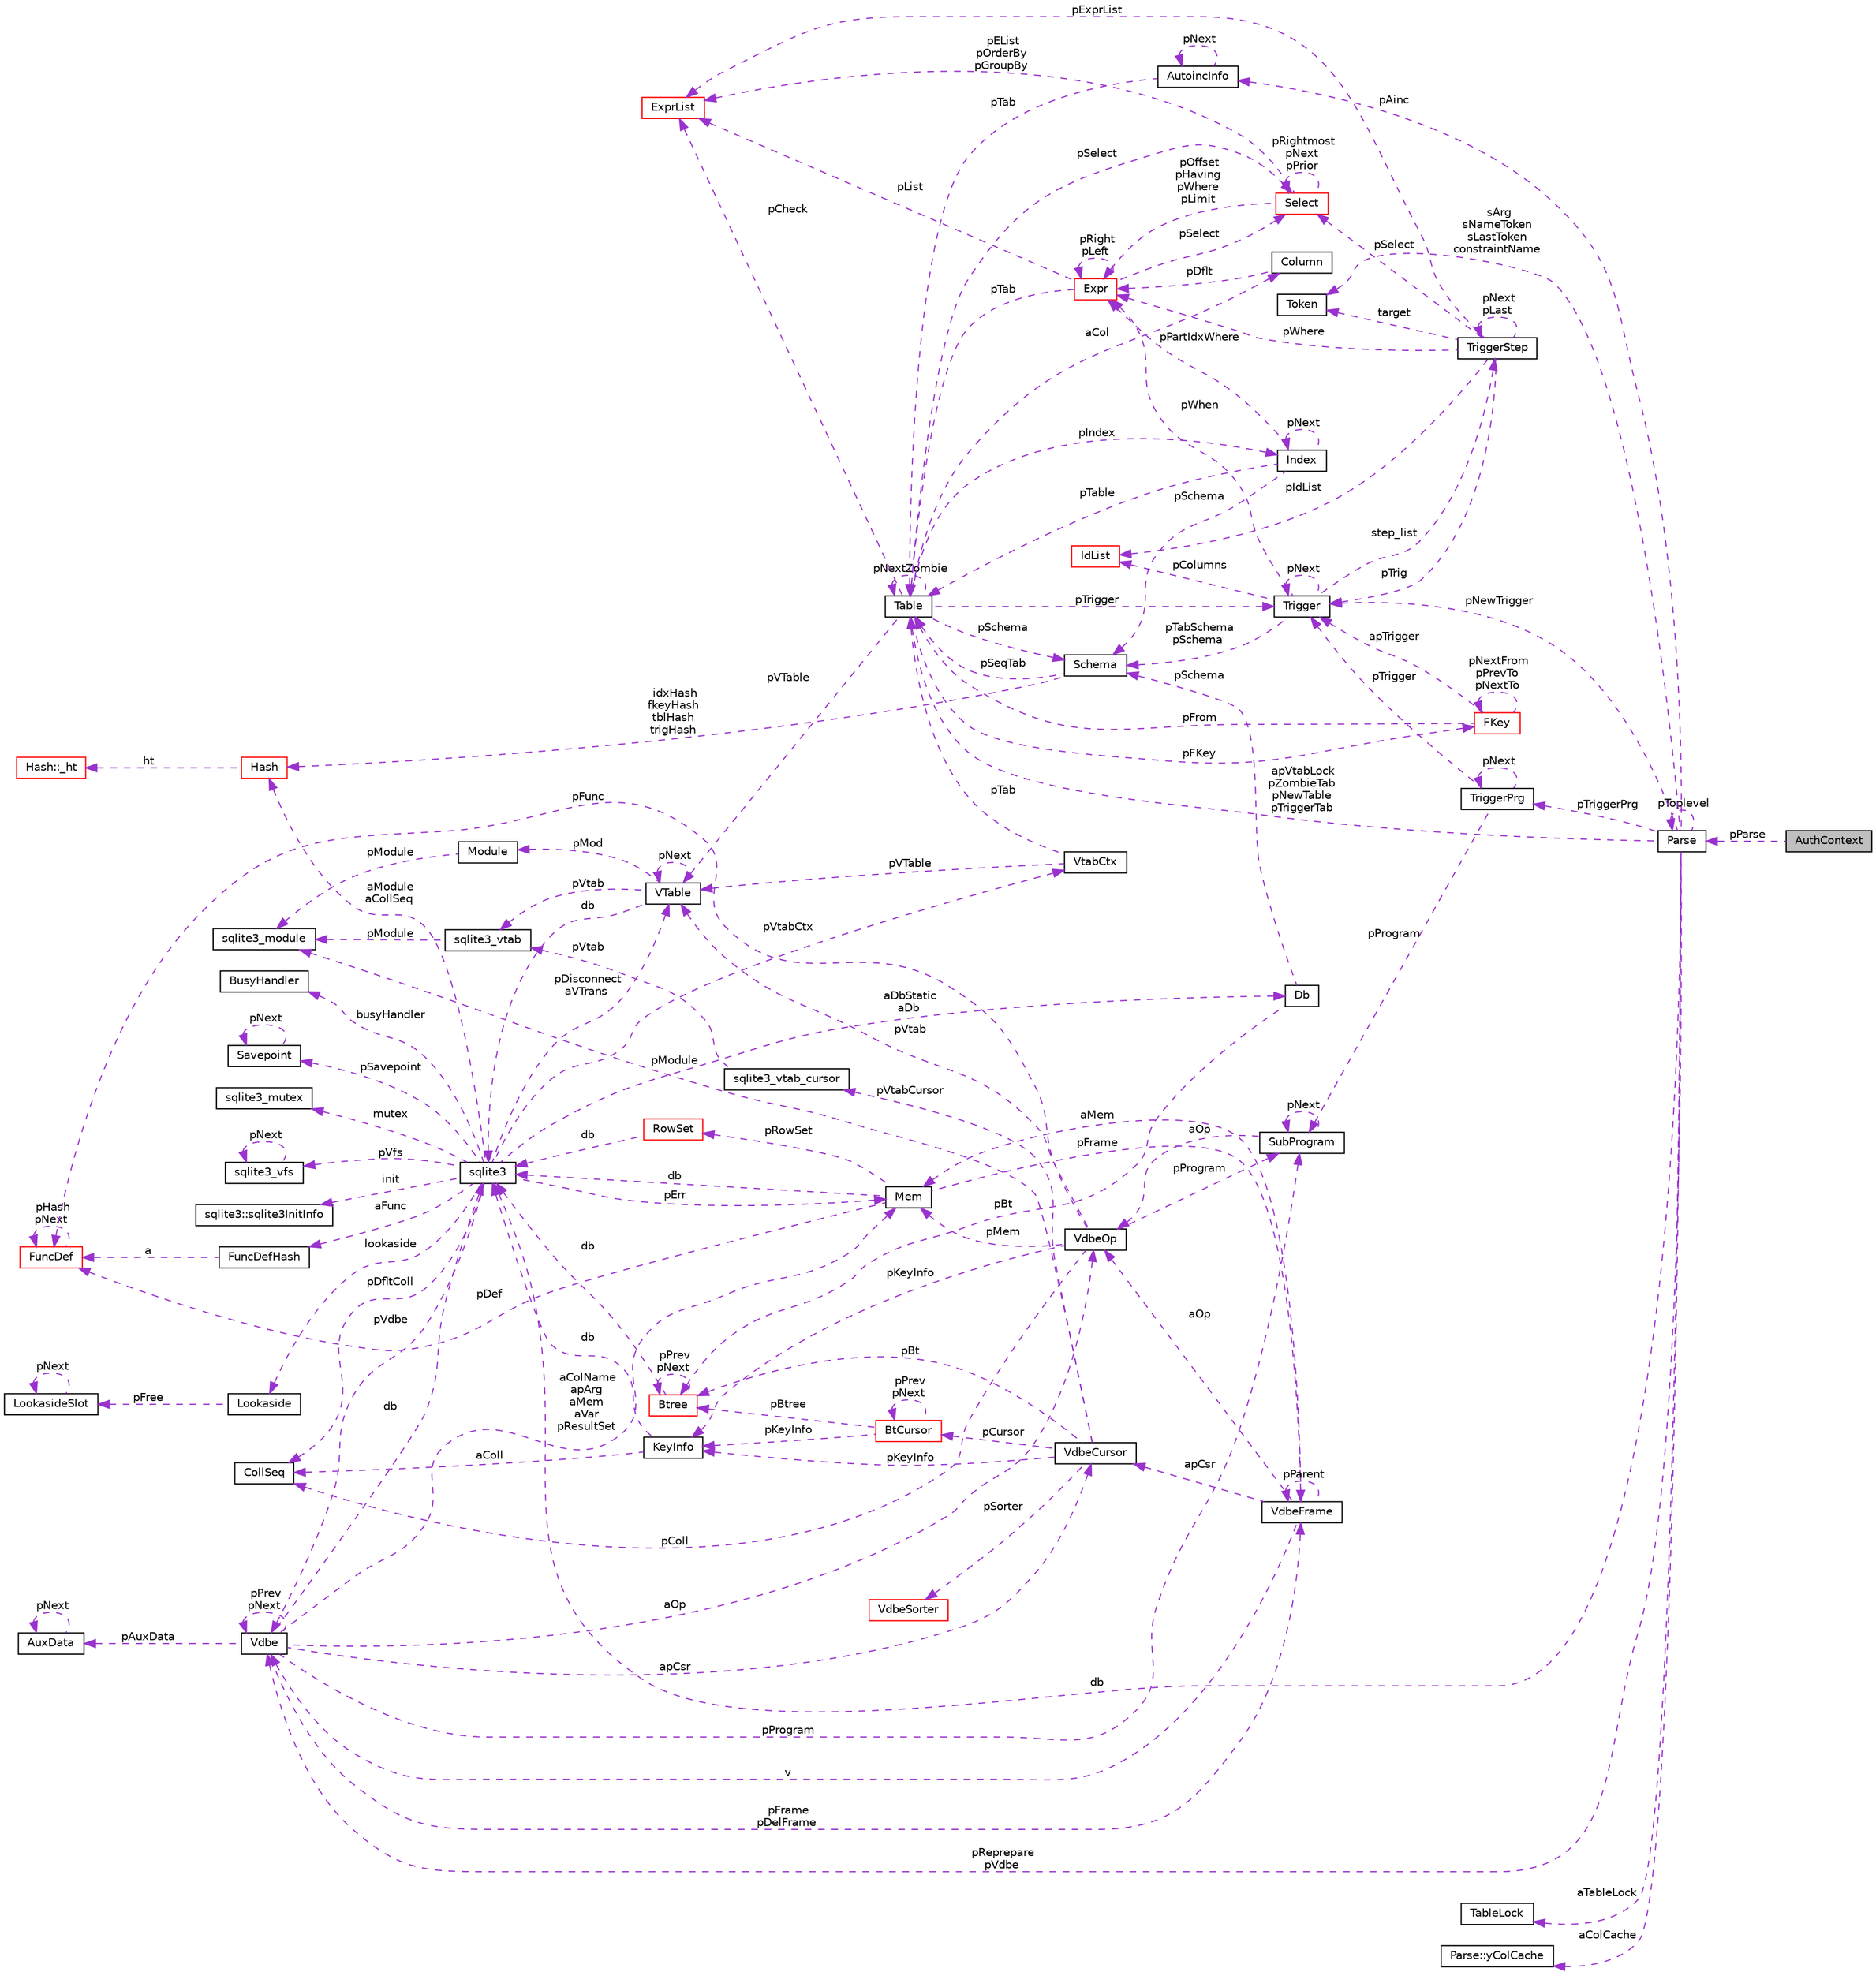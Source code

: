 digraph G
{
 // INTERACTIVE_SVG=YES
  edge [fontname="Helvetica",fontsize="10",labelfontname="Helvetica",labelfontsize="10"];
  node [fontname="Helvetica",fontsize="10",shape=record];
  rankdir="LR";
  Node1 [label="AuthContext",height=0.2,width=0.4,color="black", fillcolor="grey75", style="filled" fontcolor="black"];
  Node2 -> Node1 [dir="back",color="darkorchid3",fontsize="10",style="dashed",label=" pParse" ,fontname="Helvetica"];
  Node2 [label="Parse",height=0.2,width=0.4,color="black", fillcolor="white", style="filled",URL="$d6/dea/struct_parse.html"];
  Node3 -> Node2 [dir="back",color="darkorchid3",fontsize="10",style="dashed",label=" pReprepare\npVdbe" ,fontname="Helvetica"];
  Node3 [label="Vdbe",height=0.2,width=0.4,color="black", fillcolor="white", style="filled",URL="$db/df8/struct_vdbe.html"];
  Node3 -> Node3 [dir="back",color="darkorchid3",fontsize="10",style="dashed",label=" pPrev\npNext" ,fontname="Helvetica"];
  Node4 -> Node3 [dir="back",color="darkorchid3",fontsize="10",style="dashed",label=" aColName\napArg\naMem\naVar\npResultSet" ,fontname="Helvetica"];
  Node4 [label="Mem",height=0.2,width=0.4,color="black", fillcolor="white", style="filled",URL="$df/d48/struct_mem.html"];
  Node5 -> Node4 [dir="back",color="darkorchid3",fontsize="10",style="dashed",label=" db" ,fontname="Helvetica"];
  Node5 [label="sqlite3",height=0.2,width=0.4,color="black", fillcolor="white", style="filled",URL="$d9/dcd/structsqlite3.html"];
  Node4 -> Node5 [dir="back",color="darkorchid3",fontsize="10",style="dashed",label=" pErr" ,fontname="Helvetica"];
  Node3 -> Node5 [dir="back",color="darkorchid3",fontsize="10",style="dashed",label=" pVdbe" ,fontname="Helvetica"];
  Node6 -> Node5 [dir="back",color="darkorchid3",fontsize="10",style="dashed",label=" pSavepoint" ,fontname="Helvetica"];
  Node6 [label="Savepoint",height=0.2,width=0.4,color="black", fillcolor="white", style="filled",URL="$db/dde/struct_savepoint.html"];
  Node6 -> Node6 [dir="back",color="darkorchid3",fontsize="10",style="dashed",label=" pNext" ,fontname="Helvetica"];
  Node7 -> Node5 [dir="back",color="darkorchid3",fontsize="10",style="dashed",label=" aFunc" ,fontname="Helvetica"];
  Node7 [label="FuncDefHash",height=0.2,width=0.4,color="black", fillcolor="white", style="filled",URL="$db/dfc/struct_func_def_hash.html"];
  Node8 -> Node7 [dir="back",color="darkorchid3",fontsize="10",style="dashed",label=" a" ,fontname="Helvetica"];
  Node8 [label="FuncDef",height=0.2,width=0.4,color="red", fillcolor="white", style="filled",URL="$df/d38/struct_func_def.html"];
  Node8 -> Node8 [dir="back",color="darkorchid3",fontsize="10",style="dashed",label=" pHash\npNext" ,fontname="Helvetica"];
  Node9 -> Node5 [dir="back",color="darkorchid3",fontsize="10",style="dashed",label=" lookaside" ,fontname="Helvetica"];
  Node9 [label="Lookaside",height=0.2,width=0.4,color="black", fillcolor="white", style="filled",URL="$d4/d8a/struct_lookaside.html"];
  Node10 -> Node9 [dir="back",color="darkorchid3",fontsize="10",style="dashed",label=" pFree" ,fontname="Helvetica"];
  Node10 [label="LookasideSlot",height=0.2,width=0.4,color="black", fillcolor="white", style="filled",URL="$dd/d17/struct_lookaside_slot.html"];
  Node10 -> Node10 [dir="back",color="darkorchid3",fontsize="10",style="dashed",label=" pNext" ,fontname="Helvetica"];
  Node11 -> Node5 [dir="back",color="darkorchid3",fontsize="10",style="dashed",label=" mutex" ,fontname="Helvetica"];
  Node11 [label="sqlite3_mutex",height=0.2,width=0.4,color="black", fillcolor="white", style="filled",URL="$d5/d3c/structsqlite3__mutex.html"];
  Node12 -> Node5 [dir="back",color="darkorchid3",fontsize="10",style="dashed",label=" pVfs" ,fontname="Helvetica"];
  Node12 [label="sqlite3_vfs",height=0.2,width=0.4,color="black", fillcolor="white", style="filled",URL="$d3/d36/structsqlite3__vfs.html"];
  Node12 -> Node12 [dir="back",color="darkorchid3",fontsize="10",style="dashed",label=" pNext" ,fontname="Helvetica"];
  Node13 -> Node5 [dir="back",color="darkorchid3",fontsize="10",style="dashed",label=" init" ,fontname="Helvetica"];
  Node13 [label="sqlite3::sqlite3InitInfo",height=0.2,width=0.4,color="black", fillcolor="white", style="filled",URL="$d7/d84/structsqlite3_1_1sqlite3_init_info.html"];
  Node14 -> Node5 [dir="back",color="darkorchid3",fontsize="10",style="dashed",label=" busyHandler" ,fontname="Helvetica"];
  Node14 [label="BusyHandler",height=0.2,width=0.4,color="black", fillcolor="white", style="filled",URL="$d4/d89/struct_busy_handler.html"];
  Node15 -> Node5 [dir="back",color="darkorchid3",fontsize="10",style="dashed",label=" pVtabCtx" ,fontname="Helvetica"];
  Node15 [label="VtabCtx",height=0.2,width=0.4,color="black", fillcolor="white", style="filled",URL="$de/dae/struct_vtab_ctx.html"];
  Node16 -> Node15 [dir="back",color="darkorchid3",fontsize="10",style="dashed",label=" pVTable" ,fontname="Helvetica"];
  Node16 [label="VTable",height=0.2,width=0.4,color="black", fillcolor="white", style="filled",URL="$db/d7e/struct_v_table.html"];
  Node5 -> Node16 [dir="back",color="darkorchid3",fontsize="10",style="dashed",label=" db" ,fontname="Helvetica"];
  Node16 -> Node16 [dir="back",color="darkorchid3",fontsize="10",style="dashed",label=" pNext" ,fontname="Helvetica"];
  Node17 -> Node16 [dir="back",color="darkorchid3",fontsize="10",style="dashed",label=" pMod" ,fontname="Helvetica"];
  Node17 [label="Module",height=0.2,width=0.4,color="black", fillcolor="white", style="filled",URL="$d0/d3b/struct_module.html"];
  Node18 -> Node17 [dir="back",color="darkorchid3",fontsize="10",style="dashed",label=" pModule" ,fontname="Helvetica"];
  Node18 [label="sqlite3_module",height=0.2,width=0.4,color="black", fillcolor="white", style="filled",URL="$dd/de4/structsqlite3__module.html"];
  Node19 -> Node16 [dir="back",color="darkorchid3",fontsize="10",style="dashed",label=" pVtab" ,fontname="Helvetica"];
  Node19 [label="sqlite3_vtab",height=0.2,width=0.4,color="black", fillcolor="white", style="filled",URL="$d3/d12/structsqlite3__vtab.html"];
  Node18 -> Node19 [dir="back",color="darkorchid3",fontsize="10",style="dashed",label=" pModule" ,fontname="Helvetica"];
  Node20 -> Node15 [dir="back",color="darkorchid3",fontsize="10",style="dashed",label=" pTab" ,fontname="Helvetica"];
  Node20 [label="Table",height=0.2,width=0.4,color="black", fillcolor="white", style="filled",URL="$d5/d0d/struct_table.html"];
  Node21 -> Node20 [dir="back",color="darkorchid3",fontsize="10",style="dashed",label=" pSchema" ,fontname="Helvetica"];
  Node21 [label="Schema",height=0.2,width=0.4,color="black", fillcolor="white", style="filled",URL="$df/d15/struct_schema.html"];
  Node20 -> Node21 [dir="back",color="darkorchid3",fontsize="10",style="dashed",label=" pSeqTab" ,fontname="Helvetica"];
  Node22 -> Node21 [dir="back",color="darkorchid3",fontsize="10",style="dashed",label=" idxHash\nfkeyHash\ntblHash\ntrigHash" ,fontname="Helvetica"];
  Node22 [label="Hash",height=0.2,width=0.4,color="red", fillcolor="white", style="filled",URL="$d2/d7a/struct_hash.html"];
  Node23 -> Node22 [dir="back",color="darkorchid3",fontsize="10",style="dashed",label=" ht" ,fontname="Helvetica"];
  Node23 [label="Hash::_ht",height=0.2,width=0.4,color="red", fillcolor="white", style="filled",URL="$dd/d00/struct_hash_1_1__ht.html"];
  Node24 -> Node20 [dir="back",color="darkorchid3",fontsize="10",style="dashed",label=" aCol" ,fontname="Helvetica"];
  Node24 [label="Column",height=0.2,width=0.4,color="black", fillcolor="white", style="filled",URL="$d0/d14/struct_column.html"];
  Node25 -> Node24 [dir="back",color="darkorchid3",fontsize="10",style="dashed",label=" pDflt" ,fontname="Helvetica"];
  Node25 [label="Expr",height=0.2,width=0.4,color="red", fillcolor="white", style="filled",URL="$d1/dbc/struct_expr.html"];
  Node25 -> Node25 [dir="back",color="darkorchid3",fontsize="10",style="dashed",label=" pRight\npLeft" ,fontname="Helvetica"];
  Node20 -> Node25 [dir="back",color="darkorchid3",fontsize="10",style="dashed",label=" pTab" ,fontname="Helvetica"];
  Node26 -> Node25 [dir="back",color="darkorchid3",fontsize="10",style="dashed",label=" pSelect" ,fontname="Helvetica"];
  Node26 [label="Select",height=0.2,width=0.4,color="red", fillcolor="white", style="filled",URL="$d2/d1c/struct_select.html"];
  Node25 -> Node26 [dir="back",color="darkorchid3",fontsize="10",style="dashed",label=" pOffset\npHaving\npWhere\npLimit" ,fontname="Helvetica"];
  Node26 -> Node26 [dir="back",color="darkorchid3",fontsize="10",style="dashed",label=" pRightmost\npNext\npPrior" ,fontname="Helvetica"];
  Node27 -> Node26 [dir="back",color="darkorchid3",fontsize="10",style="dashed",label=" pEList\npOrderBy\npGroupBy" ,fontname="Helvetica"];
  Node27 [label="ExprList",height=0.2,width=0.4,color="red", fillcolor="white", style="filled",URL="$de/d20/struct_expr_list.html"];
  Node27 -> Node25 [dir="back",color="darkorchid3",fontsize="10",style="dashed",label=" pList" ,fontname="Helvetica"];
  Node28 -> Node20 [dir="back",color="darkorchid3",fontsize="10",style="dashed",label=" pFKey" ,fontname="Helvetica"];
  Node28 [label="FKey",height=0.2,width=0.4,color="red", fillcolor="white", style="filled",URL="$d0/dbd/struct_f_key.html"];
  Node28 -> Node28 [dir="back",color="darkorchid3",fontsize="10",style="dashed",label=" pNextFrom\npPrevTo\npNextTo" ,fontname="Helvetica"];
  Node20 -> Node28 [dir="back",color="darkorchid3",fontsize="10",style="dashed",label=" pFrom" ,fontname="Helvetica"];
  Node29 -> Node28 [dir="back",color="darkorchid3",fontsize="10",style="dashed",label=" apTrigger" ,fontname="Helvetica"];
  Node29 [label="Trigger",height=0.2,width=0.4,color="black", fillcolor="white", style="filled",URL="$d1/dd9/struct_trigger.html"];
  Node30 -> Node29 [dir="back",color="darkorchid3",fontsize="10",style="dashed",label=" step_list" ,fontname="Helvetica"];
  Node30 [label="TriggerStep",height=0.2,width=0.4,color="black", fillcolor="white", style="filled",URL="$d6/d6c/struct_trigger_step.html"];
  Node30 -> Node30 [dir="back",color="darkorchid3",fontsize="10",style="dashed",label=" pNext\npLast" ,fontname="Helvetica"];
  Node25 -> Node30 [dir="back",color="darkorchid3",fontsize="10",style="dashed",label=" pWhere" ,fontname="Helvetica"];
  Node31 -> Node30 [dir="back",color="darkorchid3",fontsize="10",style="dashed",label=" target" ,fontname="Helvetica"];
  Node31 [label="Token",height=0.2,width=0.4,color="black", fillcolor="white", style="filled",URL="$d9/d27/struct_token.html"];
  Node32 -> Node30 [dir="back",color="darkorchid3",fontsize="10",style="dashed",label=" pIdList" ,fontname="Helvetica"];
  Node32 [label="IdList",height=0.2,width=0.4,color="red", fillcolor="white", style="filled",URL="$d6/d05/struct_id_list.html"];
  Node26 -> Node30 [dir="back",color="darkorchid3",fontsize="10",style="dashed",label=" pSelect" ,fontname="Helvetica"];
  Node29 -> Node30 [dir="back",color="darkorchid3",fontsize="10",style="dashed",label=" pTrig" ,fontname="Helvetica"];
  Node27 -> Node30 [dir="back",color="darkorchid3",fontsize="10",style="dashed",label=" pExprList" ,fontname="Helvetica"];
  Node21 -> Node29 [dir="back",color="darkorchid3",fontsize="10",style="dashed",label=" pTabSchema\npSchema" ,fontname="Helvetica"];
  Node25 -> Node29 [dir="back",color="darkorchid3",fontsize="10",style="dashed",label=" pWhen" ,fontname="Helvetica"];
  Node32 -> Node29 [dir="back",color="darkorchid3",fontsize="10",style="dashed",label=" pColumns" ,fontname="Helvetica"];
  Node29 -> Node29 [dir="back",color="darkorchid3",fontsize="10",style="dashed",label=" pNext" ,fontname="Helvetica"];
  Node16 -> Node20 [dir="back",color="darkorchid3",fontsize="10",style="dashed",label=" pVTable" ,fontname="Helvetica"];
  Node20 -> Node20 [dir="back",color="darkorchid3",fontsize="10",style="dashed",label=" pNextZombie" ,fontname="Helvetica"];
  Node29 -> Node20 [dir="back",color="darkorchid3",fontsize="10",style="dashed",label=" pTrigger" ,fontname="Helvetica"];
  Node26 -> Node20 [dir="back",color="darkorchid3",fontsize="10",style="dashed",label=" pSelect" ,fontname="Helvetica"];
  Node27 -> Node20 [dir="back",color="darkorchid3",fontsize="10",style="dashed",label=" pCheck" ,fontname="Helvetica"];
  Node33 -> Node20 [dir="back",color="darkorchid3",fontsize="10",style="dashed",label=" pIndex" ,fontname="Helvetica"];
  Node33 [label="Index",height=0.2,width=0.4,color="black", fillcolor="white", style="filled",URL="$dc/d6f/struct_index.html"];
  Node21 -> Node33 [dir="back",color="darkorchid3",fontsize="10",style="dashed",label=" pSchema" ,fontname="Helvetica"];
  Node25 -> Node33 [dir="back",color="darkorchid3",fontsize="10",style="dashed",label=" pPartIdxWhere" ,fontname="Helvetica"];
  Node20 -> Node33 [dir="back",color="darkorchid3",fontsize="10",style="dashed",label=" pTable" ,fontname="Helvetica"];
  Node33 -> Node33 [dir="back",color="darkorchid3",fontsize="10",style="dashed",label=" pNext" ,fontname="Helvetica"];
  Node34 -> Node5 [dir="back",color="darkorchid3",fontsize="10",style="dashed",label=" pDfltColl" ,fontname="Helvetica"];
  Node34 [label="CollSeq",height=0.2,width=0.4,color="black", fillcolor="white", style="filled",URL="$d0/d7d/struct_coll_seq.html"];
  Node16 -> Node5 [dir="back",color="darkorchid3",fontsize="10",style="dashed",label=" pDisconnect\naVTrans" ,fontname="Helvetica"];
  Node35 -> Node5 [dir="back",color="darkorchid3",fontsize="10",style="dashed",label=" aDbStatic\naDb" ,fontname="Helvetica"];
  Node35 [label="Db",height=0.2,width=0.4,color="black", fillcolor="white", style="filled",URL="$db/dd1/struct_db.html"];
  Node21 -> Node35 [dir="back",color="darkorchid3",fontsize="10",style="dashed",label=" pSchema" ,fontname="Helvetica"];
  Node36 -> Node35 [dir="back",color="darkorchid3",fontsize="10",style="dashed",label=" pBt" ,fontname="Helvetica"];
  Node36 [label="Btree",height=0.2,width=0.4,color="red", fillcolor="white", style="filled",URL="$d9/d90/struct_btree.html"];
  Node5 -> Node36 [dir="back",color="darkorchid3",fontsize="10",style="dashed",label=" db" ,fontname="Helvetica"];
  Node36 -> Node36 [dir="back",color="darkorchid3",fontsize="10",style="dashed",label=" pPrev\npNext" ,fontname="Helvetica"];
  Node22 -> Node5 [dir="back",color="darkorchid3",fontsize="10",style="dashed",label=" aModule\naCollSeq" ,fontname="Helvetica"];
  Node37 -> Node4 [dir="back",color="darkorchid3",fontsize="10",style="dashed",label=" pFrame" ,fontname="Helvetica"];
  Node37 [label="VdbeFrame",height=0.2,width=0.4,color="black", fillcolor="white", style="filled",URL="$de/d74/struct_vdbe_frame.html"];
  Node4 -> Node37 [dir="back",color="darkorchid3",fontsize="10",style="dashed",label=" aMem" ,fontname="Helvetica"];
  Node3 -> Node37 [dir="back",color="darkorchid3",fontsize="10",style="dashed",label=" v" ,fontname="Helvetica"];
  Node37 -> Node37 [dir="back",color="darkorchid3",fontsize="10",style="dashed",label=" pParent" ,fontname="Helvetica"];
  Node38 -> Node37 [dir="back",color="darkorchid3",fontsize="10",style="dashed",label=" apCsr" ,fontname="Helvetica"];
  Node38 [label="VdbeCursor",height=0.2,width=0.4,color="black", fillcolor="white", style="filled",URL="$d5/dd1/struct_vdbe_cursor.html"];
  Node39 -> Node38 [dir="back",color="darkorchid3",fontsize="10",style="dashed",label=" pCursor" ,fontname="Helvetica"];
  Node39 [label="BtCursor",height=0.2,width=0.4,color="red", fillcolor="white", style="filled",URL="$db/d2c/struct_bt_cursor.html"];
  Node39 -> Node39 [dir="back",color="darkorchid3",fontsize="10",style="dashed",label=" pPrev\npNext" ,fontname="Helvetica"];
  Node40 -> Node39 [dir="back",color="darkorchid3",fontsize="10",style="dashed",label=" pKeyInfo" ,fontname="Helvetica"];
  Node40 [label="KeyInfo",height=0.2,width=0.4,color="black", fillcolor="white", style="filled",URL="$dc/d2f/struct_key_info.html"];
  Node5 -> Node40 [dir="back",color="darkorchid3",fontsize="10",style="dashed",label=" db" ,fontname="Helvetica"];
  Node34 -> Node40 [dir="back",color="darkorchid3",fontsize="10",style="dashed",label=" aColl" ,fontname="Helvetica"];
  Node36 -> Node39 [dir="back",color="darkorchid3",fontsize="10",style="dashed",label=" pBtree" ,fontname="Helvetica"];
  Node18 -> Node38 [dir="back",color="darkorchid3",fontsize="10",style="dashed",label=" pModule" ,fontname="Helvetica"];
  Node41 -> Node38 [dir="back",color="darkorchid3",fontsize="10",style="dashed",label=" pVtabCursor" ,fontname="Helvetica"];
  Node41 [label="sqlite3_vtab_cursor",height=0.2,width=0.4,color="black", fillcolor="white", style="filled",URL="$d3/d17/structsqlite3__vtab__cursor.html"];
  Node19 -> Node41 [dir="back",color="darkorchid3",fontsize="10",style="dashed",label=" pVtab" ,fontname="Helvetica"];
  Node42 -> Node38 [dir="back",color="darkorchid3",fontsize="10",style="dashed",label=" pSorter" ,fontname="Helvetica"];
  Node42 [label="VdbeSorter",height=0.2,width=0.4,color="red", fillcolor="white", style="filled",URL="$d3/d85/struct_vdbe_sorter.html"];
  Node40 -> Node38 [dir="back",color="darkorchid3",fontsize="10",style="dashed",label=" pKeyInfo" ,fontname="Helvetica"];
  Node36 -> Node38 [dir="back",color="darkorchid3",fontsize="10",style="dashed",label=" pBt" ,fontname="Helvetica"];
  Node43 -> Node37 [dir="back",color="darkorchid3",fontsize="10",style="dashed",label=" aOp" ,fontname="Helvetica"];
  Node43 [label="VdbeOp",height=0.2,width=0.4,color="black", fillcolor="white", style="filled",URL="$d2/dd9/struct_vdbe_op.html"];
  Node4 -> Node43 [dir="back",color="darkorchid3",fontsize="10",style="dashed",label=" pMem" ,fontname="Helvetica"];
  Node34 -> Node43 [dir="back",color="darkorchid3",fontsize="10",style="dashed",label=" pColl" ,fontname="Helvetica"];
  Node16 -> Node43 [dir="back",color="darkorchid3",fontsize="10",style="dashed",label=" pVtab" ,fontname="Helvetica"];
  Node44 -> Node43 [dir="back",color="darkorchid3",fontsize="10",style="dashed",label=" pProgram" ,fontname="Helvetica"];
  Node44 [label="SubProgram",height=0.2,width=0.4,color="black", fillcolor="white", style="filled",URL="$d4/d16/struct_sub_program.html"];
  Node44 -> Node44 [dir="back",color="darkorchid3",fontsize="10",style="dashed",label=" pNext" ,fontname="Helvetica"];
  Node43 -> Node44 [dir="back",color="darkorchid3",fontsize="10",style="dashed",label=" aOp" ,fontname="Helvetica"];
  Node40 -> Node43 [dir="back",color="darkorchid3",fontsize="10",style="dashed",label=" pKeyInfo" ,fontname="Helvetica"];
  Node8 -> Node43 [dir="back",color="darkorchid3",fontsize="10",style="dashed",label=" pFunc" ,fontname="Helvetica"];
  Node45 -> Node4 [dir="back",color="darkorchid3",fontsize="10",style="dashed",label=" pRowSet" ,fontname="Helvetica"];
  Node45 [label="RowSet",height=0.2,width=0.4,color="red", fillcolor="white", style="filled",URL="$d5/d67/struct_row_set.html"];
  Node5 -> Node45 [dir="back",color="darkorchid3",fontsize="10",style="dashed",label=" db" ,fontname="Helvetica"];
  Node8 -> Node4 [dir="back",color="darkorchid3",fontsize="10",style="dashed",label=" pDef" ,fontname="Helvetica"];
  Node5 -> Node3 [dir="back",color="darkorchid3",fontsize="10",style="dashed",label=" db" ,fontname="Helvetica"];
  Node37 -> Node3 [dir="back",color="darkorchid3",fontsize="10",style="dashed",label=" pFrame\npDelFrame" ,fontname="Helvetica"];
  Node46 -> Node3 [dir="back",color="darkorchid3",fontsize="10",style="dashed",label=" pAuxData" ,fontname="Helvetica"];
  Node46 [label="AuxData",height=0.2,width=0.4,color="black", fillcolor="white", style="filled",URL="$d5/d59/struct_aux_data.html"];
  Node46 -> Node46 [dir="back",color="darkorchid3",fontsize="10",style="dashed",label=" pNext" ,fontname="Helvetica"];
  Node44 -> Node3 [dir="back",color="darkorchid3",fontsize="10",style="dashed",label=" pProgram" ,fontname="Helvetica"];
  Node38 -> Node3 [dir="back",color="darkorchid3",fontsize="10",style="dashed",label=" apCsr" ,fontname="Helvetica"];
  Node43 -> Node3 [dir="back",color="darkorchid3",fontsize="10",style="dashed",label=" aOp" ,fontname="Helvetica"];
  Node5 -> Node2 [dir="back",color="darkorchid3",fontsize="10",style="dashed",label=" db" ,fontname="Helvetica"];
  Node47 -> Node2 [dir="back",color="darkorchid3",fontsize="10",style="dashed",label=" aTableLock" ,fontname="Helvetica"];
  Node47 [label="TableLock",height=0.2,width=0.4,color="black", fillcolor="white", style="filled",URL="$df/de3/struct_table_lock.html"];
  Node31 -> Node2 [dir="back",color="darkorchid3",fontsize="10",style="dashed",label=" sArg\nsNameToken\nsLastToken\nconstraintName" ,fontname="Helvetica"];
  Node48 -> Node2 [dir="back",color="darkorchid3",fontsize="10",style="dashed",label=" aColCache" ,fontname="Helvetica"];
  Node48 [label="Parse::yColCache",height=0.2,width=0.4,color="black", fillcolor="white", style="filled",URL="$dd/de3/struct_parse_1_1y_col_cache.html"];
  Node20 -> Node2 [dir="back",color="darkorchid3",fontsize="10",style="dashed",label=" apVtabLock\npZombieTab\npNewTable\npTriggerTab" ,fontname="Helvetica"];
  Node29 -> Node2 [dir="back",color="darkorchid3",fontsize="10",style="dashed",label=" pNewTrigger" ,fontname="Helvetica"];
  Node49 -> Node2 [dir="back",color="darkorchid3",fontsize="10",style="dashed",label=" pTriggerPrg" ,fontname="Helvetica"];
  Node49 [label="TriggerPrg",height=0.2,width=0.4,color="black", fillcolor="white", style="filled",URL="$d4/da6/struct_trigger_prg.html"];
  Node44 -> Node49 [dir="back",color="darkorchid3",fontsize="10",style="dashed",label=" pProgram" ,fontname="Helvetica"];
  Node29 -> Node49 [dir="back",color="darkorchid3",fontsize="10",style="dashed",label=" pTrigger" ,fontname="Helvetica"];
  Node49 -> Node49 [dir="back",color="darkorchid3",fontsize="10",style="dashed",label=" pNext" ,fontname="Helvetica"];
  Node50 -> Node2 [dir="back",color="darkorchid3",fontsize="10",style="dashed",label=" pAinc" ,fontname="Helvetica"];
  Node50 [label="AutoincInfo",height=0.2,width=0.4,color="black", fillcolor="white", style="filled",URL="$d9/d68/struct_autoinc_info.html"];
  Node20 -> Node50 [dir="back",color="darkorchid3",fontsize="10",style="dashed",label=" pTab" ,fontname="Helvetica"];
  Node50 -> Node50 [dir="back",color="darkorchid3",fontsize="10",style="dashed",label=" pNext" ,fontname="Helvetica"];
  Node2 -> Node2 [dir="back",color="darkorchid3",fontsize="10",style="dashed",label=" pToplevel" ,fontname="Helvetica"];
}
